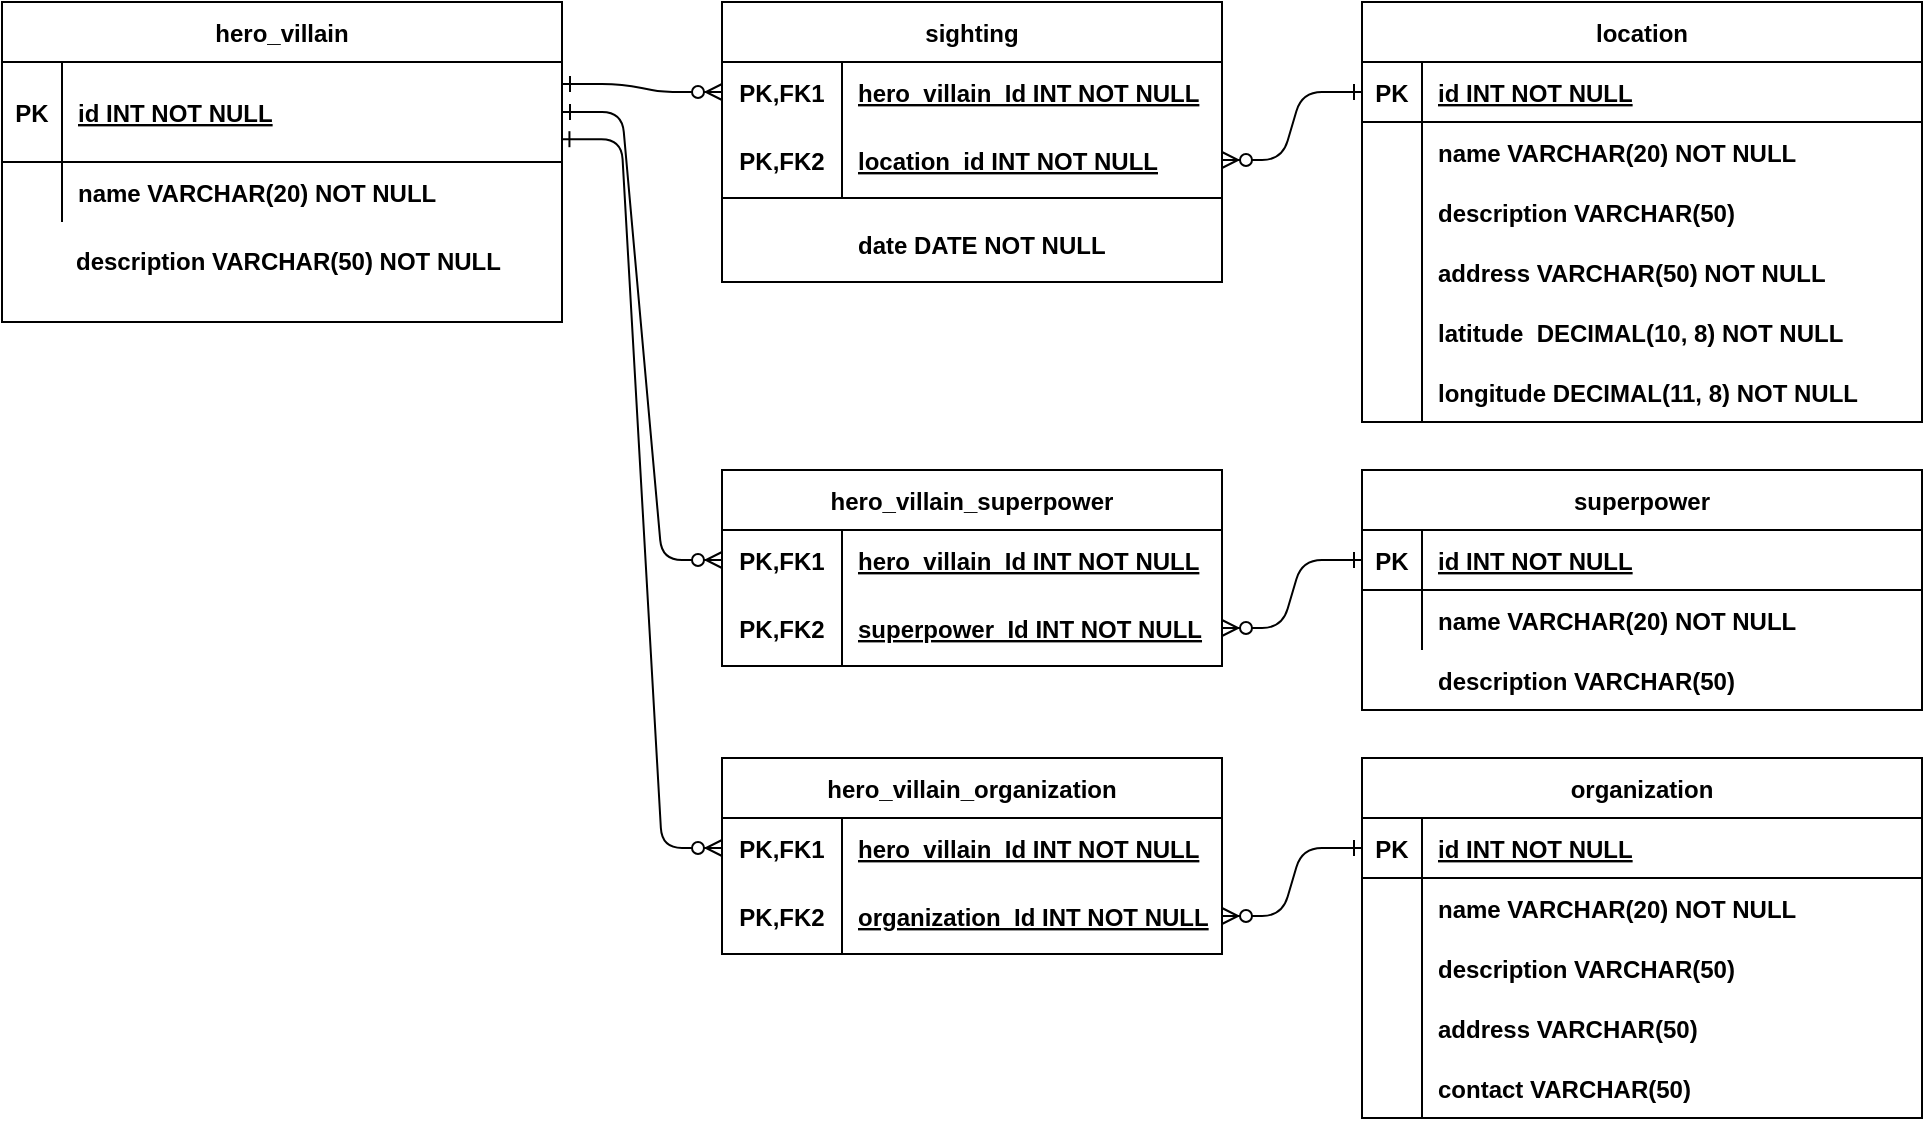 <mxfile version="14.1.8" type="device"><diagram id="R2lEEEUBdFMjLlhIrx00" name="Page-1"><mxGraphModel dx="1422" dy="794" grid="1" gridSize="10" guides="1" tooltips="1" connect="1" arrows="1" fold="1" page="1" pageScale="1" pageWidth="850" pageHeight="1100" math="0" shadow="0" extFonts="Permanent Marker^https://fonts.googleapis.com/css?family=Permanent+Marker"><root><mxCell id="0"/><mxCell id="1" parent="0"/><mxCell id="R4He-SMQljCoHAdnHhDQ-23" value="" style="edgeStyle=entityRelationEdgeStyle;endArrow=ERzeroToMany;startArrow=ERone;endFill=1;startFill=0;entryX=1;entryY=0.5;entryDx=0;entryDy=0;exitX=0;exitY=0.5;exitDx=0;exitDy=0;" parent="1" source="R4He-SMQljCoHAdnHhDQ-25" target="R4He-SMQljCoHAdnHhDQ-60" edge="1"><mxGeometry width="100" height="100" relative="1" as="geometry"><mxPoint x="840" y="577" as="sourcePoint"/><mxPoint x="180" y="423" as="targetPoint"/></mxGeometry></mxCell><mxCell id="R4He-SMQljCoHAdnHhDQ-24" value="organization" style="shape=table;startSize=30;container=1;collapsible=1;childLayout=tableLayout;fixedRows=1;rowLines=0;fontStyle=1;align=center;resizeLast=1;" parent="1" vertex="1"><mxGeometry x="840" y="498" width="280" height="180" as="geometry"/></mxCell><mxCell id="R4He-SMQljCoHAdnHhDQ-25" value="" style="shape=partialRectangle;collapsible=0;dropTarget=0;pointerEvents=0;fillColor=none;points=[[0,0.5],[1,0.5]];portConstraint=eastwest;top=0;left=0;right=0;bottom=1;" parent="R4He-SMQljCoHAdnHhDQ-24" vertex="1"><mxGeometry y="30" width="280" height="30" as="geometry"/></mxCell><mxCell id="R4He-SMQljCoHAdnHhDQ-26" value="PK" style="shape=partialRectangle;overflow=hidden;connectable=0;fillColor=none;top=0;left=0;bottom=0;right=0;fontStyle=1;" parent="R4He-SMQljCoHAdnHhDQ-25" vertex="1"><mxGeometry width="30" height="30" as="geometry"/></mxCell><mxCell id="R4He-SMQljCoHAdnHhDQ-27" value="id INT NOT NULL" style="shape=partialRectangle;overflow=hidden;connectable=0;fillColor=none;top=0;left=0;bottom=0;right=0;align=left;spacingLeft=6;fontStyle=5;" parent="R4He-SMQljCoHAdnHhDQ-25" vertex="1"><mxGeometry x="30" width="250" height="30" as="geometry"/></mxCell><mxCell id="R4He-SMQljCoHAdnHhDQ-28" value="" style="shape=partialRectangle;collapsible=0;dropTarget=0;pointerEvents=0;fillColor=none;points=[[0,0.5],[1,0.5]];portConstraint=eastwest;top=0;left=0;right=0;bottom=0;" parent="R4He-SMQljCoHAdnHhDQ-24" vertex="1"><mxGeometry y="60" width="280" height="30" as="geometry"/></mxCell><mxCell id="R4He-SMQljCoHAdnHhDQ-29" value="" style="shape=partialRectangle;overflow=hidden;connectable=0;fillColor=none;top=0;left=0;bottom=0;right=0;" parent="R4He-SMQljCoHAdnHhDQ-28" vertex="1"><mxGeometry width="30" height="30" as="geometry"/></mxCell><mxCell id="R4He-SMQljCoHAdnHhDQ-30" value="name VARCHAR(20) NOT NULL" style="shape=partialRectangle;overflow=hidden;connectable=0;fillColor=none;top=0;left=0;bottom=0;right=0;align=left;spacingLeft=6;fontStyle=1" parent="R4He-SMQljCoHAdnHhDQ-28" vertex="1"><mxGeometry x="30" width="250" height="30" as="geometry"/></mxCell><mxCell id="R4He-SMQljCoHAdnHhDQ-31" value="" style="shape=partialRectangle;collapsible=0;dropTarget=0;pointerEvents=0;fillColor=none;points=[[0,0.5],[1,0.5]];portConstraint=eastwest;top=0;left=0;right=0;bottom=0;" parent="R4He-SMQljCoHAdnHhDQ-24" vertex="1"><mxGeometry y="90" width="280" height="30" as="geometry"/></mxCell><mxCell id="R4He-SMQljCoHAdnHhDQ-32" value="" style="shape=partialRectangle;overflow=hidden;connectable=0;fillColor=none;top=0;left=0;bottom=0;right=0;" parent="R4He-SMQljCoHAdnHhDQ-31" vertex="1"><mxGeometry width="30" height="30" as="geometry"/></mxCell><mxCell id="R4He-SMQljCoHAdnHhDQ-33" value="description VARCHAR(50)" style="shape=partialRectangle;overflow=hidden;connectable=0;fillColor=none;top=0;left=0;bottom=0;right=0;align=left;spacingLeft=6;fontStyle=1" parent="R4He-SMQljCoHAdnHhDQ-31" vertex="1"><mxGeometry x="30" width="250" height="30" as="geometry"/></mxCell><mxCell id="R4He-SMQljCoHAdnHhDQ-34" value="" style="shape=partialRectangle;collapsible=0;dropTarget=0;pointerEvents=0;fillColor=none;points=[[0,0.5],[1,0.5]];portConstraint=eastwest;top=0;left=0;right=0;bottom=0;" parent="R4He-SMQljCoHAdnHhDQ-24" vertex="1"><mxGeometry y="120" width="280" height="30" as="geometry"/></mxCell><mxCell id="R4He-SMQljCoHAdnHhDQ-35" value="" style="shape=partialRectangle;overflow=hidden;connectable=0;fillColor=none;top=0;left=0;bottom=0;right=0;" parent="R4He-SMQljCoHAdnHhDQ-34" vertex="1"><mxGeometry width="30" height="30" as="geometry"/></mxCell><mxCell id="R4He-SMQljCoHAdnHhDQ-36" value="address VARCHAR(50)" style="shape=partialRectangle;overflow=hidden;connectable=0;fillColor=none;top=0;left=0;bottom=0;right=0;align=left;spacingLeft=6;fontStyle=1" parent="R4He-SMQljCoHAdnHhDQ-34" vertex="1"><mxGeometry x="30" width="250" height="30" as="geometry"/></mxCell><mxCell id="R4He-SMQljCoHAdnHhDQ-37" value="" style="shape=partialRectangle;collapsible=0;dropTarget=0;pointerEvents=0;fillColor=none;points=[[0,0.5],[1,0.5]];portConstraint=eastwest;top=0;left=0;right=0;bottom=0;" parent="R4He-SMQljCoHAdnHhDQ-24" vertex="1"><mxGeometry y="150" width="280" height="30" as="geometry"/></mxCell><mxCell id="R4He-SMQljCoHAdnHhDQ-38" value="" style="shape=partialRectangle;overflow=hidden;connectable=0;fillColor=none;top=0;left=0;bottom=0;right=0;" parent="R4He-SMQljCoHAdnHhDQ-37" vertex="1"><mxGeometry width="30" height="30" as="geometry"/></mxCell><mxCell id="R4He-SMQljCoHAdnHhDQ-39" value="contact VARCHAR(50)" style="shape=partialRectangle;overflow=hidden;connectable=0;fillColor=none;top=0;left=0;bottom=0;right=0;align=left;spacingLeft=6;fontStyle=1" parent="R4He-SMQljCoHAdnHhDQ-37" vertex="1"><mxGeometry x="30" width="250" height="30" as="geometry"/></mxCell><mxCell id="R4He-SMQljCoHAdnHhDQ-40" value="superpower" style="shape=table;startSize=30;container=1;collapsible=1;childLayout=tableLayout;fixedRows=1;rowLines=0;fontStyle=1;align=center;resizeLast=1;" parent="1" vertex="1"><mxGeometry x="840" y="354" width="280" height="120" as="geometry"/></mxCell><mxCell id="R4He-SMQljCoHAdnHhDQ-41" value="" style="shape=partialRectangle;collapsible=0;dropTarget=0;pointerEvents=0;fillColor=none;points=[[0,0.5],[1,0.5]];portConstraint=eastwest;top=0;left=0;right=0;bottom=1;" parent="R4He-SMQljCoHAdnHhDQ-40" vertex="1"><mxGeometry y="30" width="280" height="30" as="geometry"/></mxCell><mxCell id="R4He-SMQljCoHAdnHhDQ-42" value="PK" style="shape=partialRectangle;overflow=hidden;connectable=0;fillColor=none;top=0;left=0;bottom=0;right=0;fontStyle=1;" parent="R4He-SMQljCoHAdnHhDQ-41" vertex="1"><mxGeometry width="30" height="30" as="geometry"/></mxCell><mxCell id="R4He-SMQljCoHAdnHhDQ-43" value="id INT NOT NULL " style="shape=partialRectangle;overflow=hidden;connectable=0;fillColor=none;top=0;left=0;bottom=0;right=0;align=left;spacingLeft=6;fontStyle=5;" parent="R4He-SMQljCoHAdnHhDQ-41" vertex="1"><mxGeometry x="30" width="250" height="30" as="geometry"/></mxCell><mxCell id="R4He-SMQljCoHAdnHhDQ-44" value="" style="shape=partialRectangle;collapsible=0;dropTarget=0;pointerEvents=0;fillColor=none;points=[[0,0.5],[1,0.5]];portConstraint=eastwest;top=0;left=0;right=0;bottom=0;" parent="R4He-SMQljCoHAdnHhDQ-40" vertex="1"><mxGeometry y="60" width="280" height="30" as="geometry"/></mxCell><mxCell id="R4He-SMQljCoHAdnHhDQ-45" value="" style="shape=partialRectangle;overflow=hidden;connectable=0;fillColor=none;top=0;left=0;bottom=0;right=0;" parent="R4He-SMQljCoHAdnHhDQ-44" vertex="1"><mxGeometry width="30" height="30" as="geometry"/></mxCell><mxCell id="R4He-SMQljCoHAdnHhDQ-46" value="name VARCHAR(20) NOT NULL" style="shape=partialRectangle;overflow=hidden;connectable=0;fillColor=none;top=0;left=0;bottom=0;right=0;align=left;spacingLeft=6;fontStyle=1" parent="R4He-SMQljCoHAdnHhDQ-44" vertex="1"><mxGeometry x="30" width="250" height="30" as="geometry"/></mxCell><mxCell id="R4He-SMQljCoHAdnHhDQ-47" value="hero_villain" style="shape=table;startSize=30;container=1;collapsible=1;childLayout=tableLayout;fixedRows=1;rowLines=0;fontStyle=1;align=center;resizeLast=1;" parent="1" vertex="1"><mxGeometry x="160" y="120" width="280" height="160" as="geometry"/></mxCell><mxCell id="R4He-SMQljCoHAdnHhDQ-48" value="" style="shape=partialRectangle;collapsible=0;dropTarget=0;pointerEvents=0;fillColor=none;points=[[0,0.5],[1,0.5]];portConstraint=eastwest;top=0;left=0;right=0;bottom=1;" parent="R4He-SMQljCoHAdnHhDQ-47" vertex="1"><mxGeometry y="30" width="280" height="50" as="geometry"/></mxCell><mxCell id="R4He-SMQljCoHAdnHhDQ-49" value="PK" style="shape=partialRectangle;overflow=hidden;connectable=0;fillColor=none;top=0;left=0;bottom=0;right=0;fontStyle=1;" parent="R4He-SMQljCoHAdnHhDQ-48" vertex="1"><mxGeometry width="30" height="50" as="geometry"/></mxCell><mxCell id="R4He-SMQljCoHAdnHhDQ-50" value="id INT NOT NULL " style="shape=partialRectangle;overflow=hidden;connectable=0;fillColor=none;top=0;left=0;bottom=0;right=0;align=left;spacingLeft=6;fontStyle=5;" parent="R4He-SMQljCoHAdnHhDQ-48" vertex="1"><mxGeometry x="30" width="250" height="50" as="geometry"/></mxCell><mxCell id="R4He-SMQljCoHAdnHhDQ-51" value="" style="shape=partialRectangle;collapsible=0;dropTarget=0;pointerEvents=0;fillColor=none;points=[[0,0.5],[1,0.5]];portConstraint=eastwest;top=0;left=0;right=0;bottom=0;" parent="R4He-SMQljCoHAdnHhDQ-47" vertex="1"><mxGeometry y="80" width="280" height="30" as="geometry"/></mxCell><mxCell id="R4He-SMQljCoHAdnHhDQ-52" value="" style="shape=partialRectangle;overflow=hidden;connectable=0;fillColor=none;top=0;left=0;bottom=0;right=0;" parent="R4He-SMQljCoHAdnHhDQ-51" vertex="1"><mxGeometry width="30" height="30" as="geometry"/></mxCell><mxCell id="R4He-SMQljCoHAdnHhDQ-53" value="name VARCHAR(20) NOT NULL" style="shape=partialRectangle;overflow=hidden;connectable=0;fillColor=none;top=0;left=0;bottom=0;right=0;align=left;spacingLeft=6;fontStyle=1" parent="R4He-SMQljCoHAdnHhDQ-51" vertex="1"><mxGeometry x="30" width="250" height="30" as="geometry"/></mxCell><mxCell id="R4He-SMQljCoHAdnHhDQ-54" value="description VARCHAR(50) " style="shape=partialRectangle;overflow=hidden;connectable=0;fillColor=none;top=0;left=0;bottom=0;right=0;align=left;spacingLeft=6;fontStyle=1" parent="1" vertex="1"><mxGeometry x="870" y="444" width="220" height="30" as="geometry"/></mxCell><mxCell id="R4He-SMQljCoHAdnHhDQ-55" value="description VARCHAR(50) NOT NULL" style="shape=partialRectangle;overflow=hidden;connectable=0;fillColor=none;top=0;left=0;bottom=0;right=0;align=left;spacingLeft=6;fontStyle=1" parent="1" vertex="1"><mxGeometry x="189" y="234" width="230" height="30" as="geometry"/></mxCell><mxCell id="R4He-SMQljCoHAdnHhDQ-56" value="hero_villain_organization" style="shape=table;startSize=30;container=1;collapsible=1;childLayout=tableLayout;fixedRows=1;rowLines=0;fontStyle=1;align=center;resizeLast=1;" parent="1" vertex="1"><mxGeometry x="520" y="498" width="250" height="98" as="geometry"/></mxCell><mxCell id="R4He-SMQljCoHAdnHhDQ-57" value="" style="shape=partialRectangle;collapsible=0;dropTarget=0;pointerEvents=0;fillColor=none;top=0;left=0;bottom=0;right=0;points=[[0,0.5],[1,0.5]];portConstraint=eastwest;" parent="R4He-SMQljCoHAdnHhDQ-56" vertex="1"><mxGeometry y="30" width="250" height="30" as="geometry"/></mxCell><mxCell id="R4He-SMQljCoHAdnHhDQ-58" value="PK,FK1" style="shape=partialRectangle;connectable=0;fillColor=none;top=0;left=0;bottom=0;right=0;fontStyle=1;overflow=hidden;" parent="R4He-SMQljCoHAdnHhDQ-57" vertex="1"><mxGeometry width="60" height="30" as="geometry"/></mxCell><mxCell id="R4He-SMQljCoHAdnHhDQ-59" value="hero_villain_Id INT NOT NULL" style="shape=partialRectangle;connectable=0;fillColor=none;top=0;left=0;bottom=0;right=0;align=left;spacingLeft=6;fontStyle=5;overflow=hidden;" parent="R4He-SMQljCoHAdnHhDQ-57" vertex="1"><mxGeometry x="60" width="190" height="30" as="geometry"/></mxCell><mxCell id="R4He-SMQljCoHAdnHhDQ-60" value="" style="shape=partialRectangle;collapsible=0;dropTarget=0;pointerEvents=0;fillColor=none;top=0;left=0;bottom=1;right=0;points=[[0,0.5],[1,0.5]];portConstraint=eastwest;" parent="R4He-SMQljCoHAdnHhDQ-56" vertex="1"><mxGeometry y="60" width="250" height="38" as="geometry"/></mxCell><mxCell id="R4He-SMQljCoHAdnHhDQ-61" value="PK,FK2" style="shape=partialRectangle;connectable=0;fillColor=none;top=0;left=0;bottom=0;right=0;fontStyle=1;overflow=hidden;" parent="R4He-SMQljCoHAdnHhDQ-60" vertex="1"><mxGeometry width="60" height="38" as="geometry"/></mxCell><mxCell id="R4He-SMQljCoHAdnHhDQ-62" value="organization_Id INT NOT NULL" style="shape=partialRectangle;connectable=0;fillColor=none;top=0;left=0;bottom=0;right=0;align=left;spacingLeft=6;fontStyle=5;overflow=hidden;" parent="R4He-SMQljCoHAdnHhDQ-60" vertex="1"><mxGeometry x="60" width="190" height="38" as="geometry"/></mxCell><mxCell id="R4He-SMQljCoHAdnHhDQ-63" value="" style="edgeStyle=entityRelationEdgeStyle;endArrow=ERzeroToMany;startArrow=ERone;endFill=1;startFill=0;entryX=0;entryY=0.5;entryDx=0;entryDy=0;exitX=0.999;exitY=0.772;exitDx=0;exitDy=0;exitPerimeter=0;" parent="1" target="R4He-SMQljCoHAdnHhDQ-57" edge="1"><mxGeometry width="100" height="100" relative="1" as="geometry"><mxPoint x="439.72" y="188.6" as="sourcePoint"/><mxPoint x="430" y="633.5" as="targetPoint"/></mxGeometry></mxCell><mxCell id="R4He-SMQljCoHAdnHhDQ-64" value="" style="edgeStyle=entityRelationEdgeStyle;endArrow=ERzeroToMany;startArrow=ERone;endFill=1;startFill=0;entryX=1;entryY=0.5;entryDx=0;entryDy=0;exitX=0;exitY=0.5;exitDx=0;exitDy=0;" parent="1" source="R4He-SMQljCoHAdnHhDQ-41" target="R4He-SMQljCoHAdnHhDQ-69" edge="1"><mxGeometry width="100" height="100" relative="1" as="geometry"><mxPoint x="810" y="474" as="sourcePoint"/><mxPoint x="540" y="329" as="targetPoint"/></mxGeometry></mxCell><mxCell id="R4He-SMQljCoHAdnHhDQ-65" value="hero_villain_superpower" style="shape=table;startSize=30;container=1;collapsible=1;childLayout=tableLayout;fixedRows=1;rowLines=0;fontStyle=1;align=center;resizeLast=1;" parent="1" vertex="1"><mxGeometry x="520" y="354" width="250" height="98" as="geometry"/></mxCell><mxCell id="R4He-SMQljCoHAdnHhDQ-66" value="" style="shape=partialRectangle;collapsible=0;dropTarget=0;pointerEvents=0;fillColor=none;top=0;left=0;bottom=0;right=0;points=[[0,0.5],[1,0.5]];portConstraint=eastwest;" parent="R4He-SMQljCoHAdnHhDQ-65" vertex="1"><mxGeometry y="30" width="250" height="30" as="geometry"/></mxCell><mxCell id="R4He-SMQljCoHAdnHhDQ-67" value="PK,FK1" style="shape=partialRectangle;connectable=0;fillColor=none;top=0;left=0;bottom=0;right=0;fontStyle=1;overflow=hidden;" parent="R4He-SMQljCoHAdnHhDQ-66" vertex="1"><mxGeometry width="60" height="30" as="geometry"/></mxCell><mxCell id="R4He-SMQljCoHAdnHhDQ-68" value="hero_villain_Id INT NOT NULL" style="shape=partialRectangle;connectable=0;fillColor=none;top=0;left=0;bottom=0;right=0;align=left;spacingLeft=6;fontStyle=5;overflow=hidden;" parent="R4He-SMQljCoHAdnHhDQ-66" vertex="1"><mxGeometry x="60" width="190" height="30" as="geometry"/></mxCell><mxCell id="R4He-SMQljCoHAdnHhDQ-69" value="" style="shape=partialRectangle;collapsible=0;dropTarget=0;pointerEvents=0;fillColor=none;top=0;left=0;bottom=1;right=0;points=[[0,0.5],[1,0.5]];portConstraint=eastwest;" parent="R4He-SMQljCoHAdnHhDQ-65" vertex="1"><mxGeometry y="60" width="250" height="38" as="geometry"/></mxCell><mxCell id="R4He-SMQljCoHAdnHhDQ-70" value="PK,FK2" style="shape=partialRectangle;connectable=0;fillColor=none;top=0;left=0;bottom=0;right=0;fontStyle=1;overflow=hidden;" parent="R4He-SMQljCoHAdnHhDQ-69" vertex="1"><mxGeometry width="60" height="38" as="geometry"/></mxCell><mxCell id="R4He-SMQljCoHAdnHhDQ-71" value="superpower_Id INT NOT NULL" style="shape=partialRectangle;connectable=0;fillColor=none;top=0;left=0;bottom=0;right=0;align=left;spacingLeft=6;fontStyle=5;overflow=hidden;" parent="R4He-SMQljCoHAdnHhDQ-69" vertex="1"><mxGeometry x="60" width="190" height="38" as="geometry"/></mxCell><mxCell id="R4He-SMQljCoHAdnHhDQ-72" value="" style="edgeStyle=entityRelationEdgeStyle;endArrow=ERzeroToMany;startArrow=ERone;endFill=1;startFill=0;entryX=0;entryY=0.5;entryDx=0;entryDy=0;exitX=1;exitY=0.5;exitDx=0;exitDy=0;" parent="1" target="R4He-SMQljCoHAdnHhDQ-66" edge="1"><mxGeometry width="100" height="100" relative="1" as="geometry"><mxPoint x="440" y="175" as="sourcePoint"/><mxPoint x="530" y="175" as="targetPoint"/></mxGeometry></mxCell><mxCell id="R4He-SMQljCoHAdnHhDQ-74" value="sighting" style="shape=table;startSize=30;container=1;collapsible=1;childLayout=tableLayout;fixedRows=1;rowLines=0;fontStyle=1;align=center;resizeLast=1;" parent="1" vertex="1"><mxGeometry x="520" y="120" width="250" height="140" as="geometry"/></mxCell><mxCell id="R4He-SMQljCoHAdnHhDQ-75" value="" style="shape=partialRectangle;collapsible=0;dropTarget=0;pointerEvents=0;fillColor=none;top=0;left=0;bottom=0;right=0;points=[[0,0.5],[1,0.5]];portConstraint=eastwest;" parent="R4He-SMQljCoHAdnHhDQ-74" vertex="1"><mxGeometry y="30" width="250" height="30" as="geometry"/></mxCell><mxCell id="R4He-SMQljCoHAdnHhDQ-76" value="PK,FK1" style="shape=partialRectangle;connectable=0;fillColor=none;top=0;left=0;bottom=0;right=0;fontStyle=1;overflow=hidden;" parent="R4He-SMQljCoHAdnHhDQ-75" vertex="1"><mxGeometry width="60" height="30" as="geometry"/></mxCell><mxCell id="R4He-SMQljCoHAdnHhDQ-77" value="hero_villain_Id INT NOT NULL" style="shape=partialRectangle;connectable=0;fillColor=none;top=0;left=0;bottom=0;right=0;align=left;spacingLeft=6;fontStyle=5;overflow=hidden;" parent="R4He-SMQljCoHAdnHhDQ-75" vertex="1"><mxGeometry x="60" width="190" height="30" as="geometry"/></mxCell><mxCell id="R4He-SMQljCoHAdnHhDQ-78" value="" style="shape=partialRectangle;collapsible=0;dropTarget=0;pointerEvents=0;fillColor=none;top=0;left=0;bottom=1;right=0;points=[[0,0.5],[1,0.5]];portConstraint=eastwest;" parent="R4He-SMQljCoHAdnHhDQ-74" vertex="1"><mxGeometry y="60" width="250" height="38" as="geometry"/></mxCell><mxCell id="R4He-SMQljCoHAdnHhDQ-79" value="PK,FK2" style="shape=partialRectangle;connectable=0;fillColor=none;top=0;left=0;bottom=0;right=0;fontStyle=1;overflow=hidden;" parent="R4He-SMQljCoHAdnHhDQ-78" vertex="1"><mxGeometry width="60" height="38" as="geometry"/></mxCell><mxCell id="R4He-SMQljCoHAdnHhDQ-80" value="location_id INT NOT NULL" style="shape=partialRectangle;connectable=0;fillColor=none;top=0;left=0;bottom=0;right=0;align=left;spacingLeft=6;fontStyle=5;overflow=hidden;" parent="R4He-SMQljCoHAdnHhDQ-78" vertex="1"><mxGeometry x="60" width="190" height="38" as="geometry"/></mxCell><mxCell id="R4He-SMQljCoHAdnHhDQ-81" value="" style="edgeStyle=entityRelationEdgeStyle;endArrow=ERzeroToMany;startArrow=ERone;endFill=1;startFill=0;entryX=0;entryY=0.5;entryDx=0;entryDy=0;exitX=1;exitY=0.22;exitDx=0;exitDy=0;exitPerimeter=0;" parent="1" target="R4He-SMQljCoHAdnHhDQ-75" edge="1"><mxGeometry width="100" height="100" relative="1" as="geometry"><mxPoint x="440" y="161" as="sourcePoint"/><mxPoint x="530" y="330" as="targetPoint"/></mxGeometry></mxCell><mxCell id="R4He-SMQljCoHAdnHhDQ-90" value="location" style="shape=table;startSize=30;container=1;collapsible=1;childLayout=tableLayout;fixedRows=1;rowLines=0;fontStyle=1;align=center;resizeLast=1;" parent="1" vertex="1"><mxGeometry x="840" y="120" width="280" height="210" as="geometry"/></mxCell><mxCell id="R4He-SMQljCoHAdnHhDQ-91" value="" style="shape=partialRectangle;collapsible=0;dropTarget=0;pointerEvents=0;fillColor=none;points=[[0,0.5],[1,0.5]];portConstraint=eastwest;top=0;left=0;right=0;bottom=1;" parent="R4He-SMQljCoHAdnHhDQ-90" vertex="1"><mxGeometry y="30" width="280" height="30" as="geometry"/></mxCell><mxCell id="R4He-SMQljCoHAdnHhDQ-92" value="PK" style="shape=partialRectangle;overflow=hidden;connectable=0;fillColor=none;top=0;left=0;bottom=0;right=0;fontStyle=1;" parent="R4He-SMQljCoHAdnHhDQ-91" vertex="1"><mxGeometry width="30" height="30" as="geometry"/></mxCell><mxCell id="R4He-SMQljCoHAdnHhDQ-93" value="id INT NOT NULL" style="shape=partialRectangle;overflow=hidden;connectable=0;fillColor=none;top=0;left=0;bottom=0;right=0;align=left;spacingLeft=6;fontStyle=5;" parent="R4He-SMQljCoHAdnHhDQ-91" vertex="1"><mxGeometry x="30" width="250" height="30" as="geometry"/></mxCell><mxCell id="R4He-SMQljCoHAdnHhDQ-94" value="" style="shape=partialRectangle;collapsible=0;dropTarget=0;pointerEvents=0;fillColor=none;points=[[0,0.5],[1,0.5]];portConstraint=eastwest;top=0;left=0;right=0;bottom=0;" parent="R4He-SMQljCoHAdnHhDQ-90" vertex="1"><mxGeometry y="60" width="280" height="30" as="geometry"/></mxCell><mxCell id="R4He-SMQljCoHAdnHhDQ-95" value="" style="shape=partialRectangle;overflow=hidden;connectable=0;fillColor=none;top=0;left=0;bottom=0;right=0;" parent="R4He-SMQljCoHAdnHhDQ-94" vertex="1"><mxGeometry width="30" height="30" as="geometry"/></mxCell><mxCell id="R4He-SMQljCoHAdnHhDQ-96" value="name VARCHAR(20) NOT NULL" style="shape=partialRectangle;overflow=hidden;connectable=0;fillColor=none;top=0;left=0;bottom=0;right=0;align=left;spacingLeft=6;fontStyle=1" parent="R4He-SMQljCoHAdnHhDQ-94" vertex="1"><mxGeometry x="30" width="250" height="30" as="geometry"/></mxCell><mxCell id="R4He-SMQljCoHAdnHhDQ-97" value="" style="shape=partialRectangle;collapsible=0;dropTarget=0;pointerEvents=0;fillColor=none;points=[[0,0.5],[1,0.5]];portConstraint=eastwest;top=0;left=0;right=0;bottom=0;" parent="R4He-SMQljCoHAdnHhDQ-90" vertex="1"><mxGeometry y="90" width="280" height="30" as="geometry"/></mxCell><mxCell id="R4He-SMQljCoHAdnHhDQ-98" value="" style="shape=partialRectangle;overflow=hidden;connectable=0;fillColor=none;top=0;left=0;bottom=0;right=0;" parent="R4He-SMQljCoHAdnHhDQ-97" vertex="1"><mxGeometry width="30" height="30" as="geometry"/></mxCell><mxCell id="R4He-SMQljCoHAdnHhDQ-99" value="description VARCHAR(50)" style="shape=partialRectangle;overflow=hidden;connectable=0;fillColor=none;top=0;left=0;bottom=0;right=0;align=left;spacingLeft=6;fontStyle=1" parent="R4He-SMQljCoHAdnHhDQ-97" vertex="1"><mxGeometry x="30" width="250" height="30" as="geometry"/></mxCell><mxCell id="R4He-SMQljCoHAdnHhDQ-100" value="" style="shape=partialRectangle;collapsible=0;dropTarget=0;pointerEvents=0;fillColor=none;points=[[0,0.5],[1,0.5]];portConstraint=eastwest;top=0;left=0;right=0;bottom=0;" parent="R4He-SMQljCoHAdnHhDQ-90" vertex="1"><mxGeometry y="120" width="280" height="30" as="geometry"/></mxCell><mxCell id="R4He-SMQljCoHAdnHhDQ-101" value="" style="shape=partialRectangle;overflow=hidden;connectable=0;fillColor=none;top=0;left=0;bottom=0;right=0;" parent="R4He-SMQljCoHAdnHhDQ-100" vertex="1"><mxGeometry width="30" height="30" as="geometry"/></mxCell><mxCell id="R4He-SMQljCoHAdnHhDQ-102" value="address VARCHAR(50) NOT NULL" style="shape=partialRectangle;overflow=hidden;connectable=0;fillColor=none;top=0;left=0;bottom=0;right=0;align=left;spacingLeft=6;fontStyle=1" parent="R4He-SMQljCoHAdnHhDQ-100" vertex="1"><mxGeometry x="30" width="250" height="30" as="geometry"/></mxCell><mxCell id="R4He-SMQljCoHAdnHhDQ-103" value="" style="shape=partialRectangle;collapsible=0;dropTarget=0;pointerEvents=0;fillColor=none;points=[[0,0.5],[1,0.5]];portConstraint=eastwest;top=0;left=0;right=0;bottom=0;" parent="R4He-SMQljCoHAdnHhDQ-90" vertex="1"><mxGeometry y="150" width="280" height="30" as="geometry"/></mxCell><mxCell id="R4He-SMQljCoHAdnHhDQ-104" value="" style="shape=partialRectangle;overflow=hidden;connectable=0;fillColor=none;top=0;left=0;bottom=0;right=0;" parent="R4He-SMQljCoHAdnHhDQ-103" vertex="1"><mxGeometry width="30" height="30" as="geometry"/></mxCell><mxCell id="R4He-SMQljCoHAdnHhDQ-105" value="latitude  DECIMAL(10, 8) NOT NULL" style="shape=partialRectangle;overflow=hidden;connectable=0;fillColor=none;top=0;left=0;bottom=0;right=0;align=left;spacingLeft=6;fontStyle=1" parent="R4He-SMQljCoHAdnHhDQ-103" vertex="1"><mxGeometry x="30" width="250" height="30" as="geometry"/></mxCell><mxCell id="R4He-SMQljCoHAdnHhDQ-106" value="" style="shape=partialRectangle;collapsible=0;dropTarget=0;pointerEvents=0;fillColor=none;points=[[0,0.5],[1,0.5]];portConstraint=eastwest;top=0;left=0;right=0;bottom=0;" parent="R4He-SMQljCoHAdnHhDQ-90" vertex="1"><mxGeometry y="180" width="280" height="30" as="geometry"/></mxCell><mxCell id="R4He-SMQljCoHAdnHhDQ-107" value="" style="shape=partialRectangle;overflow=hidden;connectable=0;fillColor=none;top=0;left=0;bottom=0;right=0;" parent="R4He-SMQljCoHAdnHhDQ-106" vertex="1"><mxGeometry width="30" height="30" as="geometry"/></mxCell><mxCell id="R4He-SMQljCoHAdnHhDQ-108" value="longitude DECIMAL(11, 8) NOT NULL " style="shape=partialRectangle;overflow=hidden;connectable=0;fillColor=none;top=0;left=0;bottom=0;right=0;align=left;spacingLeft=6;fontStyle=1" parent="R4He-SMQljCoHAdnHhDQ-106" vertex="1"><mxGeometry x="30" width="250" height="30" as="geometry"/></mxCell><mxCell id="R4He-SMQljCoHAdnHhDQ-113" value="" style="edgeStyle=entityRelationEdgeStyle;endArrow=ERzeroToMany;startArrow=ERone;endFill=1;startFill=0;exitX=0;exitY=0.5;exitDx=0;exitDy=0;" parent="1" source="R4He-SMQljCoHAdnHhDQ-91" target="R4He-SMQljCoHAdnHhDQ-78" edge="1"><mxGeometry width="100" height="100" relative="1" as="geometry"><mxPoint x="850" y="175" as="sourcePoint"/><mxPoint x="770" y="275" as="targetPoint"/></mxGeometry></mxCell><mxCell id="R4He-SMQljCoHAdnHhDQ-133" value="date DATE NOT NULL" style="shape=partialRectangle;connectable=0;fillColor=none;top=0;left=0;bottom=0;right=0;align=left;spacingLeft=6;fontStyle=1;overflow=hidden;" parent="1" vertex="1"><mxGeometry x="580" y="220" width="190" height="42" as="geometry"/></mxCell></root></mxGraphModel></diagram></mxfile>